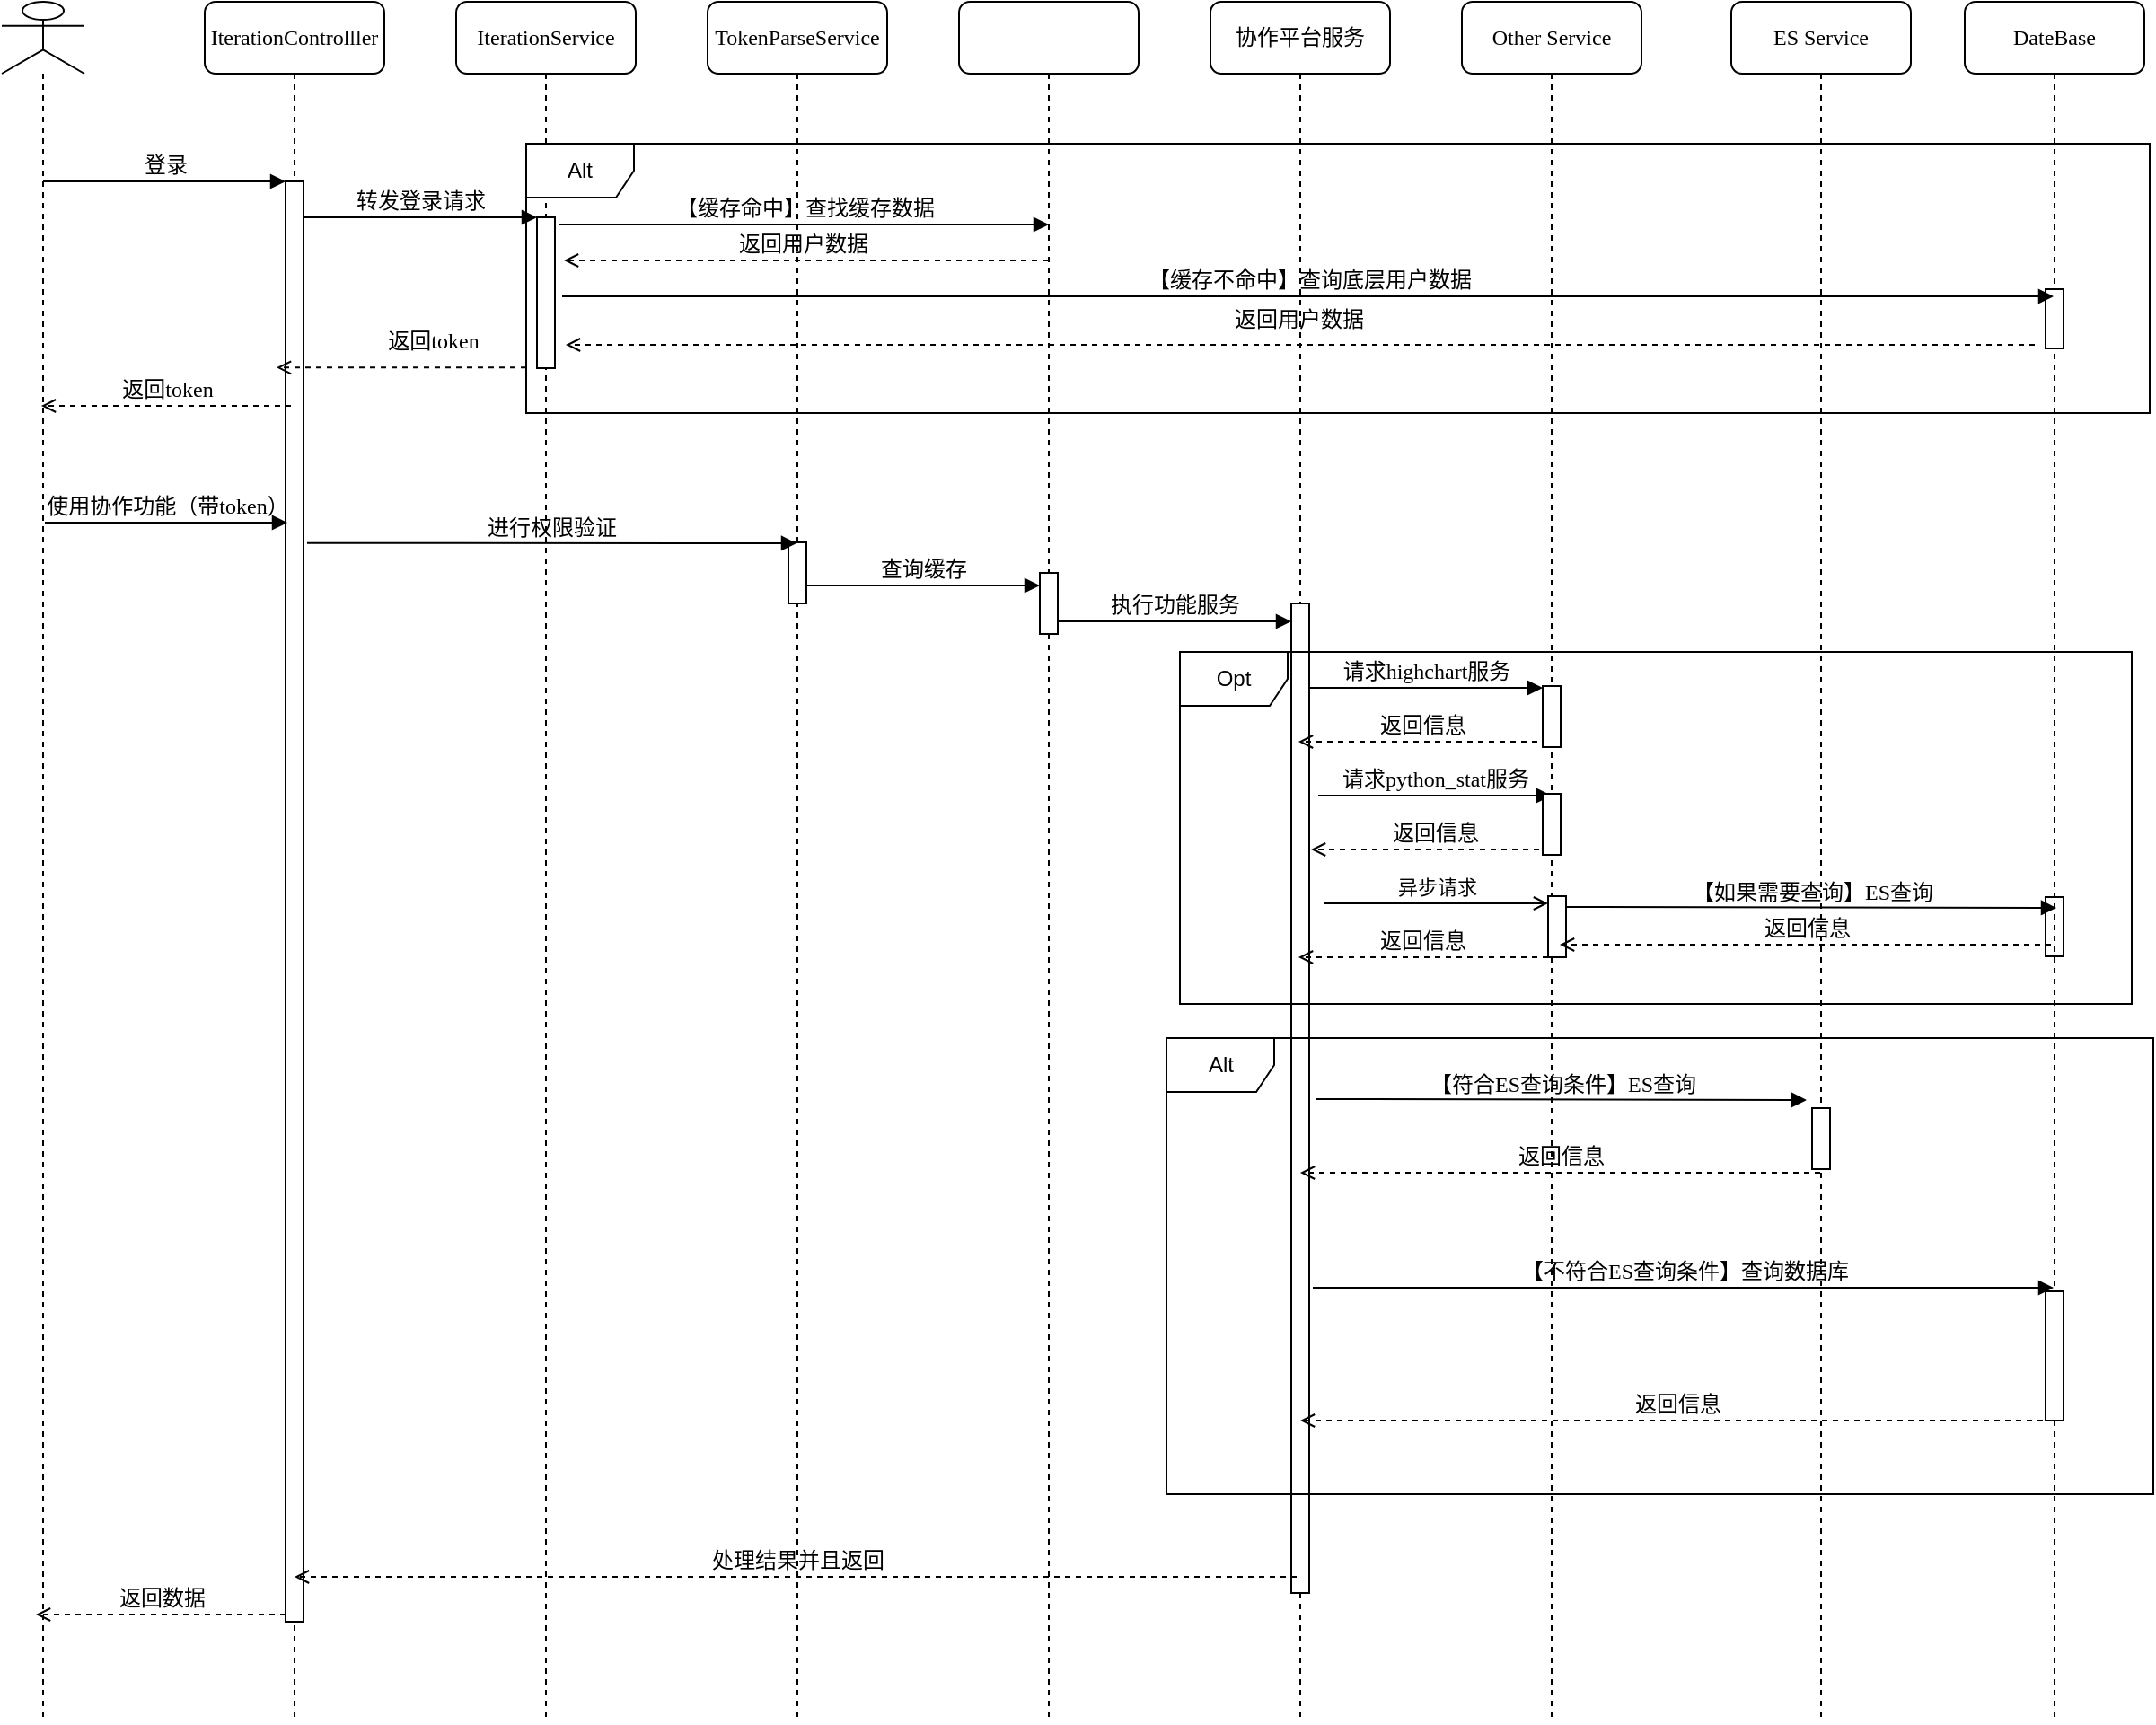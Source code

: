 <mxfile version="26.0.16">
  <diagram name="第 1 页" id="94seTLkmNgd-jRqaN3t1">
    <mxGraphModel dx="2009" dy="1269" grid="0" gridSize="10" guides="1" tooltips="1" connect="1" arrows="1" fold="1" page="0" pageScale="1" pageWidth="827" pageHeight="1169" math="0" shadow="0">
      <root>
        <mxCell id="0" />
        <mxCell id="1" parent="0" />
        <mxCell id="jRx22ifhWcReBO-ltdZH-1" value="" style="html=1;points=[];perimeter=orthogonalPerimeter;rounded=0;shadow=0;comic=0;labelBackgroundColor=none;strokeWidth=1;fontFamily=Verdana;fontSize=12;align=center;" vertex="1" parent="1">
          <mxGeometry x="1285" y="578.5" width="10" height="33" as="geometry" />
        </mxCell>
        <mxCell id="jRx22ifhWcReBO-ltdZH-2" value="IterationControlller" style="shape=umlLifeline;perimeter=lifelinePerimeter;whiteSpace=wrap;html=1;container=1;collapsible=0;recursiveResize=0;outlineConnect=0;rounded=1;shadow=0;comic=0;labelBackgroundColor=none;strokeWidth=1;fontFamily=Verdana;fontSize=12;align=center;" vertex="1" parent="1">
          <mxGeometry x="260" y="80" width="100" height="958" as="geometry" />
        </mxCell>
        <mxCell id="jRx22ifhWcReBO-ltdZH-3" value="" style="html=1;points=[];perimeter=orthogonalPerimeter;rounded=0;shadow=0;comic=0;labelBackgroundColor=none;strokeWidth=1;fontFamily=Verdana;fontSize=12;align=center;" vertex="1" parent="jRx22ifhWcReBO-ltdZH-2">
          <mxGeometry x="45" y="100" width="10" height="802" as="geometry" />
        </mxCell>
        <mxCell id="jRx22ifhWcReBO-ltdZH-4" value="返回token" style="html=1;verticalAlign=bottom;endArrow=open;dashed=1;endSize=6;labelBackgroundColor=none;fontFamily=Verdana;fontSize=12;edgeStyle=elbowEdgeStyle;elbow=vertical;jumpSize=6;" edge="1" parent="jRx22ifhWcReBO-ltdZH-2">
          <mxGeometry x="-0.002" relative="1" as="geometry">
            <mxPoint x="-91" y="225" as="targetPoint" />
            <Array as="points">
              <mxPoint x="-11" y="225" />
              <mxPoint x="19" y="225" />
            </Array>
            <mxPoint x="48" y="225" as="sourcePoint" />
            <mxPoint as="offset" />
          </mxGeometry>
        </mxCell>
        <mxCell id="jRx22ifhWcReBO-ltdZH-5" value="返回数据" style="html=1;verticalAlign=bottom;endArrow=open;dashed=1;endSize=6;labelBackgroundColor=none;fontFamily=Verdana;fontSize=12;edgeStyle=elbowEdgeStyle;elbow=vertical;jumpSize=6;" edge="1" parent="jRx22ifhWcReBO-ltdZH-2">
          <mxGeometry x="-0.002" relative="1" as="geometry">
            <mxPoint x="-94" y="898" as="targetPoint" />
            <Array as="points">
              <mxPoint x="-14" y="898" />
              <mxPoint x="16" y="898" />
            </Array>
            <mxPoint x="45" y="898" as="sourcePoint" />
            <mxPoint as="offset" />
          </mxGeometry>
        </mxCell>
        <mxCell id="jRx22ifhWcReBO-ltdZH-6" value="IterationService" style="shape=umlLifeline;perimeter=lifelinePerimeter;whiteSpace=wrap;html=1;container=1;collapsible=0;recursiveResize=0;outlineConnect=0;rounded=1;shadow=0;comic=0;labelBackgroundColor=none;strokeWidth=1;fontFamily=Verdana;fontSize=12;align=center;" vertex="1" parent="1">
          <mxGeometry x="400" y="80" width="100" height="958" as="geometry" />
        </mxCell>
        <mxCell id="jRx22ifhWcReBO-ltdZH-7" value="" style="html=1;points=[];perimeter=orthogonalPerimeter;rounded=0;shadow=0;comic=0;labelBackgroundColor=none;strokeWidth=1;fontFamily=Verdana;fontSize=12;align=center;" vertex="1" parent="jRx22ifhWcReBO-ltdZH-6">
          <mxGeometry x="45" y="120" width="10" height="84" as="geometry" />
        </mxCell>
        <mxCell id="jRx22ifhWcReBO-ltdZH-8" value="返回token" style="html=1;verticalAlign=bottom;endArrow=open;dashed=1;endSize=6;labelBackgroundColor=none;fontFamily=Verdana;fontSize=12;edgeStyle=elbowEdgeStyle;elbow=vertical;jumpSize=6;" edge="1" parent="jRx22ifhWcReBO-ltdZH-6">
          <mxGeometry x="-0.252" y="-6" relative="1" as="geometry">
            <mxPoint x="-100" y="203.67" as="targetPoint" />
            <Array as="points">
              <mxPoint x="-20" y="203.67" />
              <mxPoint x="10" y="203.67" />
            </Array>
            <mxPoint x="39" y="203.67" as="sourcePoint" />
            <mxPoint as="offset" />
          </mxGeometry>
        </mxCell>
        <mxCell id="jRx22ifhWcReBO-ltdZH-9" value="TokenParseService" style="shape=umlLifeline;perimeter=lifelinePerimeter;whiteSpace=wrap;html=1;container=1;collapsible=0;recursiveResize=0;outlineConnect=0;rounded=1;shadow=0;comic=0;labelBackgroundColor=none;strokeWidth=1;fontFamily=Verdana;fontSize=12;align=center;" vertex="1" parent="1">
          <mxGeometry x="540" y="80" width="100" height="958" as="geometry" />
        </mxCell>
        <mxCell id="jRx22ifhWcReBO-ltdZH-10" value="" style="html=1;points=[];perimeter=orthogonalPerimeter;rounded=0;shadow=0;comic=0;labelBackgroundColor=none;strokeWidth=1;fontFamily=Verdana;fontSize=12;align=center;" vertex="1" parent="jRx22ifhWcReBO-ltdZH-9">
          <mxGeometry x="45" y="301" width="10" height="34" as="geometry" />
        </mxCell>
        <mxCell id="jRx22ifhWcReBO-ltdZH-11" value="" style="shape=umlLifeline;perimeter=lifelinePerimeter;whiteSpace=wrap;html=1;container=1;collapsible=0;recursiveResize=0;outlineConnect=0;rounded=1;shadow=0;comic=0;labelBackgroundColor=none;strokeWidth=1;fontFamily=Verdana;fontSize=12;align=center;" vertex="1" parent="1">
          <mxGeometry x="680" y="80" width="100" height="958" as="geometry" />
        </mxCell>
        <mxCell id="jRx22ifhWcReBO-ltdZH-12" value="查询缓存" style="html=1;verticalAlign=bottom;endArrow=block;entryX=0;entryY=0;labelBackgroundColor=none;fontFamily=Verdana;fontSize=12;edgeStyle=elbowEdgeStyle;elbow=horizontal;" edge="1" parent="jRx22ifhWcReBO-ltdZH-11">
          <mxGeometry relative="1" as="geometry">
            <mxPoint x="-85" y="325" as="sourcePoint" />
            <mxPoint x="45" y="325" as="targetPoint" />
          </mxGeometry>
        </mxCell>
        <mxCell id="jRx22ifhWcReBO-ltdZH-13" value="" style="html=1;points=[];perimeter=orthogonalPerimeter;rounded=0;shadow=0;comic=0;labelBackgroundColor=none;strokeWidth=1;fontFamily=Verdana;fontSize=12;align=center;" vertex="1" parent="jRx22ifhWcReBO-ltdZH-11">
          <mxGeometry x="45" y="318" width="10" height="34" as="geometry" />
        </mxCell>
        <mxCell id="jRx22ifhWcReBO-ltdZH-14" value="协作平台服务" style="shape=umlLifeline;perimeter=lifelinePerimeter;whiteSpace=wrap;html=1;container=1;collapsible=0;recursiveResize=0;outlineConnect=0;rounded=1;shadow=0;comic=0;labelBackgroundColor=none;strokeWidth=1;fontFamily=Verdana;fontSize=12;align=center;" vertex="1" parent="1">
          <mxGeometry x="820" y="80" width="100" height="958" as="geometry" />
        </mxCell>
        <mxCell id="jRx22ifhWcReBO-ltdZH-15" value="" style="html=1;points=[];perimeter=orthogonalPerimeter;rounded=0;shadow=0;comic=0;labelBackgroundColor=none;strokeWidth=1;fontFamily=Verdana;fontSize=12;align=center;" vertex="1" parent="jRx22ifhWcReBO-ltdZH-14">
          <mxGeometry x="45" y="335" width="10" height="551" as="geometry" />
        </mxCell>
        <mxCell id="jRx22ifhWcReBO-ltdZH-16" value="执行功能服务" style="html=1;verticalAlign=bottom;endArrow=block;entryX=0;entryY=0;labelBackgroundColor=none;fontFamily=Verdana;fontSize=12;edgeStyle=elbowEdgeStyle;elbow=horizontal;" edge="1" parent="jRx22ifhWcReBO-ltdZH-14">
          <mxGeometry relative="1" as="geometry">
            <mxPoint x="-85" y="345" as="sourcePoint" />
            <mxPoint x="45" y="345" as="targetPoint" />
          </mxGeometry>
        </mxCell>
        <mxCell id="jRx22ifhWcReBO-ltdZH-17" value="请求python_stat服务" style="html=1;verticalAlign=bottom;endArrow=block;entryX=0;entryY=0;labelBackgroundColor=none;fontFamily=Verdana;fontSize=12;edgeStyle=elbowEdgeStyle;elbow=horizontal;" edge="1" parent="jRx22ifhWcReBO-ltdZH-14">
          <mxGeometry relative="1" as="geometry">
            <mxPoint x="60" y="442" as="sourcePoint" />
            <mxPoint x="190" y="442" as="targetPoint" />
            <mxPoint as="offset" />
            <Array as="points">
              <mxPoint x="133" y="465" />
            </Array>
          </mxGeometry>
        </mxCell>
        <mxCell id="jRx22ifhWcReBO-ltdZH-18" value="返回信息&lt;span style=&quot;color: rgba(0, 0, 0, 0); font-family: monospace; font-size: 0px; text-align: start;&quot;&gt;%3CmxGraphModel%3E%3Croot%3E%3CmxCell%20id%3D%220%22%2F%3E%3CmxCell%20id%3D%221%22%20parent%3D%220%22%2F%3E%3CmxCell%20id%3D%222%22%20value%3D%22%E8%BD%AC%E5%8F%91%E8%AF%B7%E6%B1%82%22%20style%3D%22html%3D1%3BverticalAlign%3Dbottom%3BendArrow%3Dopen%3Bdashed%3D1%3BendSize%3D6%3BlabelBackgroundColor%3Dnone%3BfontFamily%3DVerdana%3BfontSize%3D12%3BedgeStyle%3DelbowEdgeStyle%3Belbow%3Dvertical%3BjumpSize%3D6%3B%22%20edge%3D%221%22%20parent%3D%221%22%3E%3CmxGeometry%20x%3D%22-0.002%22%20relative%3D%221%22%20as%3D%22geometry%22%3E%3CmxPoint%20x%3D%22169%22%20y%3D%22305%22%20as%3D%22targetPoint%22%2F%3E%3CArray%20as%3D%22points%22%3E%3CmxPoint%20x%3D%22249%22%20y%3D%22305%22%2F%3E%3CmxPoint%20x%3D%22279%22%20y%3D%22305%22%2F%3E%3C%2FArray%3E%3CmxPoint%20x%3D%22308%22%20y%3D%22305%22%20as%3D%22sourcePoint%22%2F%3E%3CmxPoint%20as%3D%22offset%22%2F%3E%3C%2FmxGeometry%3E%3C%2FmxCell%3E%3C%2Froot%3E%3C%2FmxGraphModel%3E&lt;/span&gt;" style="html=1;verticalAlign=bottom;endArrow=open;dashed=1;endSize=6;labelBackgroundColor=none;fontFamily=Verdana;fontSize=12;edgeStyle=elbowEdgeStyle;elbow=horizontal;jumpSize=6;" edge="1" parent="jRx22ifhWcReBO-ltdZH-14">
          <mxGeometry x="0.007" relative="1" as="geometry">
            <mxPoint x="49" y="412" as="targetPoint" />
            <Array as="points">
              <mxPoint x="129" y="426" />
              <mxPoint x="159" y="426" />
            </Array>
            <mxPoint x="188" y="412" as="sourcePoint" />
            <mxPoint as="offset" />
          </mxGeometry>
        </mxCell>
        <mxCell id="jRx22ifhWcReBO-ltdZH-19" value="返回信息&lt;span style=&quot;color: rgba(0, 0, 0, 0); font-family: monospace; font-size: 0px; text-align: start;&quot;&gt;%3CmxGraphModel%3E%3Croot%3E%3CmxCell%20id%3D%220%22%2F%3E%3CmxCell%20id%3D%221%22%20parent%3D%220%22%2F%3E%3CmxCell%20id%3D%222%22%20value%3D%22%E8%BD%AC%E5%8F%91%E8%AF%B7%E6%B1%82%22%20style%3D%22html%3D1%3BverticalAlign%3Dbottom%3BendArrow%3Dopen%3Bdashed%3D1%3BendSize%3D6%3BlabelBackgroundColor%3Dnone%3BfontFamily%3DVerdana%3BfontSize%3D12%3BedgeStyle%3DelbowEdgeStyle%3Belbow%3Dvertical%3BjumpSize%3D6%3B%22%20edge%3D%221%22%20parent%3D%221%22%3E%3CmxGeometry%20x%3D%22-0.002%22%20relative%3D%221%22%20as%3D%22geometry%22%3E%3CmxPoint%20x%3D%22169%22%20y%3D%22305%22%20as%3D%22targetPoint%22%2F%3E%3CArray%20as%3D%22points%22%3E%3CmxPoint%20x%3D%22249%22%20y%3D%22305%22%2F%3E%3CmxPoint%20x%3D%22279%22%20y%3D%22305%22%2F%3E%3C%2FArray%3E%3CmxPoint%20x%3D%22308%22%20y%3D%22305%22%20as%3D%22sourcePoint%22%2F%3E%3CmxPoint%20as%3D%22offset%22%2F%3E%3C%2FmxGeometry%3E%3C%2FmxCell%3E%3C%2Froot%3E%3C%2FmxGraphModel%3E&lt;/span&gt;" style="html=1;verticalAlign=bottom;endArrow=open;dashed=1;endSize=6;labelBackgroundColor=none;fontFamily=Verdana;fontSize=12;edgeStyle=elbowEdgeStyle;elbow=horizontal;jumpSize=6;" edge="1" parent="jRx22ifhWcReBO-ltdZH-14">
          <mxGeometry x="0.007" relative="1" as="geometry">
            <mxPoint x="56" y="472" as="targetPoint" />
            <Array as="points">
              <mxPoint x="136" y="509" />
              <mxPoint x="166" y="509" />
            </Array>
            <mxPoint x="195" y="472" as="sourcePoint" />
            <mxPoint as="offset" />
          </mxGeometry>
        </mxCell>
        <mxCell id="jRx22ifhWcReBO-ltdZH-20" value="异步请求" style="html=1;verticalAlign=bottom;labelBackgroundColor=none;endArrow=open;endFill=0;rounded=0;" edge="1" parent="jRx22ifhWcReBO-ltdZH-14">
          <mxGeometry width="160" relative="1" as="geometry">
            <mxPoint x="63" y="502" as="sourcePoint" />
            <mxPoint x="188" y="502" as="targetPoint" />
            <mxPoint as="offset" />
          </mxGeometry>
        </mxCell>
        <mxCell id="jRx22ifhWcReBO-ltdZH-21" value="返回信息&lt;span style=&quot;color: rgba(0, 0, 0, 0); font-family: monospace; font-size: 0px; text-align: start;&quot;&gt;%3CmxGraphModel%3E%3Croot%3E%3CmxCell%20id%3D%220%22%2F%3E%3CmxCell%20id%3D%221%22%20parent%3D%220%22%2F%3E%3CmxCell%20id%3D%222%22%20value%3D%22%E8%BD%AC%E5%8F%91%E8%AF%B7%E6%B1%82%22%20style%3D%22html%3D1%3BverticalAlign%3Dbottom%3BendArrow%3Dopen%3Bdashed%3D1%3BendSize%3D6%3BlabelBackgroundColor%3Dnone%3BfontFamily%3DVerdana%3BfontSize%3D12%3BedgeStyle%3DelbowEdgeStyle%3Belbow%3Dvertical%3BjumpSize%3D6%3B%22%20edge%3D%221%22%20parent%3D%221%22%3E%3CmxGeometry%20x%3D%22-0.002%22%20relative%3D%221%22%20as%3D%22geometry%22%3E%3CmxPoint%20x%3D%22169%22%20y%3D%22305%22%20as%3D%22targetPoint%22%2F%3E%3CArray%20as%3D%22points%22%3E%3CmxPoint%20x%3D%22249%22%20y%3D%22305%22%2F%3E%3CmxPoint%20x%3D%22279%22%20y%3D%22305%22%2F%3E%3C%2FArray%3E%3CmxPoint%20x%3D%22308%22%20y%3D%22305%22%20as%3D%22sourcePoint%22%2F%3E%3CmxPoint%20as%3D%22offset%22%2F%3E%3C%2FmxGeometry%3E%3C%2FmxCell%3E%3C%2Froot%3E%3C%2FmxGraphModel%3E&lt;/span&gt;" style="html=1;verticalAlign=bottom;endArrow=open;dashed=1;endSize=6;labelBackgroundColor=none;fontFamily=Verdana;fontSize=12;edgeStyle=elbowEdgeStyle;elbow=horizontal;jumpSize=6;" edge="1" parent="jRx22ifhWcReBO-ltdZH-14">
          <mxGeometry x="0.007" relative="1" as="geometry">
            <mxPoint x="49" y="532" as="targetPoint" />
            <Array as="points">
              <mxPoint x="129" y="582" />
              <mxPoint x="159" y="582" />
            </Array>
            <mxPoint x="188" y="532" as="sourcePoint" />
            <mxPoint as="offset" />
          </mxGeometry>
        </mxCell>
        <mxCell id="jRx22ifhWcReBO-ltdZH-22" value="Other Service" style="shape=umlLifeline;perimeter=lifelinePerimeter;whiteSpace=wrap;html=1;container=1;collapsible=0;recursiveResize=0;outlineConnect=0;rounded=1;shadow=0;comic=0;labelBackgroundColor=none;strokeWidth=1;fontFamily=Verdana;fontSize=12;align=center;" vertex="1" parent="1">
          <mxGeometry x="960" y="80" width="100" height="958" as="geometry" />
        </mxCell>
        <mxCell id="jRx22ifhWcReBO-ltdZH-23" value="请求highchart服务" style="html=1;verticalAlign=bottom;endArrow=block;entryX=0;entryY=0;labelBackgroundColor=none;fontFamily=Verdana;fontSize=12;edgeStyle=elbowEdgeStyle;elbow=horizontal;" edge="1" parent="jRx22ifhWcReBO-ltdZH-22">
          <mxGeometry relative="1" as="geometry">
            <mxPoint x="-85" y="382" as="sourcePoint" />
            <mxPoint x="45" y="382" as="targetPoint" />
            <mxPoint as="offset" />
          </mxGeometry>
        </mxCell>
        <mxCell id="jRx22ifhWcReBO-ltdZH-24" value="登录" style="html=1;verticalAlign=bottom;endArrow=block;entryX=0;entryY=0;labelBackgroundColor=none;fontFamily=Verdana;fontSize=12;edgeStyle=elbowEdgeStyle;elbow=vertical;" edge="1" parent="1" source="jRx22ifhWcReBO-ltdZH-27" target="jRx22ifhWcReBO-ltdZH-3">
          <mxGeometry relative="1" as="geometry">
            <mxPoint x="150" y="180" as="sourcePoint" />
          </mxGeometry>
        </mxCell>
        <mxCell id="jRx22ifhWcReBO-ltdZH-25" value="转发登录请求" style="html=1;verticalAlign=bottom;endArrow=block;entryX=0;entryY=0;labelBackgroundColor=none;fontFamily=Verdana;fontSize=12;edgeStyle=elbowEdgeStyle;elbow=vertical;" edge="1" parent="1" source="jRx22ifhWcReBO-ltdZH-3" target="jRx22ifhWcReBO-ltdZH-7">
          <mxGeometry relative="1" as="geometry">
            <mxPoint x="370" y="200" as="sourcePoint" />
          </mxGeometry>
        </mxCell>
        <mxCell id="jRx22ifhWcReBO-ltdZH-26" value="ES Service" style="shape=umlLifeline;perimeter=lifelinePerimeter;whiteSpace=wrap;html=1;container=1;collapsible=0;recursiveResize=0;outlineConnect=0;rounded=1;shadow=0;comic=0;labelBackgroundColor=none;strokeWidth=1;fontFamily=Verdana;fontSize=12;align=center;" vertex="1" parent="1">
          <mxGeometry x="1110" y="80" width="100" height="958" as="geometry" />
        </mxCell>
        <mxCell id="jRx22ifhWcReBO-ltdZH-27" value="" style="shape=umlLifeline;perimeter=lifelinePerimeter;whiteSpace=wrap;html=1;container=1;dropTarget=0;collapsible=0;recursiveResize=0;outlineConnect=0;portConstraint=eastwest;newEdgeStyle={&quot;curved&quot;:0,&quot;rounded&quot;:0};participant=umlActor;" vertex="1" parent="1">
          <mxGeometry x="147" y="80" width="46" height="958" as="geometry" />
        </mxCell>
        <mxCell id="jRx22ifhWcReBO-ltdZH-28" value="使用协作功能（带token）" style="html=1;verticalAlign=bottom;endArrow=block;entryX=0;entryY=0;labelBackgroundColor=none;fontFamily=Verdana;fontSize=12;edgeStyle=elbowEdgeStyle;elbow=vertical;" edge="1" parent="1">
          <mxGeometry relative="1" as="geometry">
            <mxPoint x="171" y="370.0" as="sourcePoint" />
            <mxPoint x="306" y="370.0" as="targetPoint" />
          </mxGeometry>
        </mxCell>
        <mxCell id="jRx22ifhWcReBO-ltdZH-29" value="进行权限验证" style="html=1;verticalAlign=bottom;endArrow=block;labelBackgroundColor=none;fontFamily=Verdana;fontSize=12;edgeStyle=elbowEdgeStyle;elbow=vertical;" edge="1" parent="1" target="jRx22ifhWcReBO-ltdZH-9">
          <mxGeometry relative="1" as="geometry">
            <mxPoint x="317" y="381.33" as="sourcePoint" />
            <mxPoint x="447" y="381.33" as="targetPoint" />
          </mxGeometry>
        </mxCell>
        <mxCell id="jRx22ifhWcReBO-ltdZH-30" value="DateBase" style="shape=umlLifeline;perimeter=lifelinePerimeter;whiteSpace=wrap;html=1;container=1;collapsible=0;recursiveResize=0;outlineConnect=0;rounded=1;shadow=0;comic=0;labelBackgroundColor=none;strokeWidth=1;fontFamily=Verdana;fontSize=12;align=center;" vertex="1" parent="1">
          <mxGeometry x="1240" y="80" width="100" height="958" as="geometry" />
        </mxCell>
        <mxCell id="jRx22ifhWcReBO-ltdZH-31" value="" style="html=1;points=[];perimeter=orthogonalPerimeter;rounded=0;shadow=0;comic=0;labelBackgroundColor=none;strokeWidth=1;fontFamily=Verdana;fontSize=12;align=center;" vertex="1" parent="jRx22ifhWcReBO-ltdZH-30">
          <mxGeometry x="45" y="718" width="10" height="72" as="geometry" />
        </mxCell>
        <mxCell id="jRx22ifhWcReBO-ltdZH-32" value="" style="html=1;points=[];perimeter=orthogonalPerimeter;rounded=0;shadow=0;comic=0;labelBackgroundColor=none;strokeWidth=1;fontFamily=Verdana;fontSize=12;align=center;" vertex="1" parent="jRx22ifhWcReBO-ltdZH-30">
          <mxGeometry x="45" y="160" width="10" height="33" as="geometry" />
        </mxCell>
        <mxCell id="jRx22ifhWcReBO-ltdZH-33" value="Opt" style="shape=umlFrame;whiteSpace=wrap;html=1;pointerEvents=0;" vertex="1" parent="1">
          <mxGeometry x="803" y="442" width="530" height="196" as="geometry" />
        </mxCell>
        <mxCell id="jRx22ifhWcReBO-ltdZH-34" value="【符合ES查询条件】ES查询" style="html=1;verticalAlign=bottom;endArrow=block;labelBackgroundColor=none;fontFamily=Verdana;fontSize=12;edgeStyle=elbowEdgeStyle;elbow=vertical;" edge="1" parent="1">
          <mxGeometry relative="1" as="geometry">
            <mxPoint x="879" y="691" as="sourcePoint" />
            <mxPoint x="1152" y="691.67" as="targetPoint" />
          </mxGeometry>
        </mxCell>
        <mxCell id="jRx22ifhWcReBO-ltdZH-35" value="【不符合ES查询条件】查询数据库" style="html=1;verticalAlign=bottom;endArrow=block;labelBackgroundColor=none;fontFamily=Verdana;fontSize=12;edgeStyle=elbowEdgeStyle;elbow=vertical;" edge="1" parent="1" target="jRx22ifhWcReBO-ltdZH-30">
          <mxGeometry relative="1" as="geometry">
            <mxPoint x="877" y="796" as="sourcePoint" />
            <mxPoint x="1216" y="791" as="targetPoint" />
          </mxGeometry>
        </mxCell>
        <mxCell id="jRx22ifhWcReBO-ltdZH-36" value="返回信息" style="html=1;verticalAlign=bottom;endArrow=open;dashed=1;endSize=6;labelBackgroundColor=none;fontFamily=Verdana;fontSize=12;edgeStyle=elbowEdgeStyle;elbow=vertical;jumpSize=6;" edge="1" parent="1" source="jRx22ifhWcReBO-ltdZH-26" target="jRx22ifhWcReBO-ltdZH-14">
          <mxGeometry x="-0.002" relative="1" as="geometry">
            <mxPoint x="902" y="732" as="targetPoint" />
            <Array as="points">
              <mxPoint x="982" y="732" />
              <mxPoint x="1012" y="732" />
            </Array>
            <mxPoint x="1041" y="732" as="sourcePoint" />
            <mxPoint as="offset" />
          </mxGeometry>
        </mxCell>
        <mxCell id="jRx22ifhWcReBO-ltdZH-37" value="返回信息" style="html=1;verticalAlign=bottom;endArrow=open;dashed=1;endSize=6;labelBackgroundColor=none;fontFamily=Verdana;fontSize=12;edgeStyle=elbowEdgeStyle;elbow=vertical;jumpSize=6;" edge="1" parent="1" source="jRx22ifhWcReBO-ltdZH-30" target="jRx22ifhWcReBO-ltdZH-14">
          <mxGeometry x="-0.002" relative="1" as="geometry">
            <mxPoint x="992" y="870" as="targetPoint" />
            <Array as="points">
              <mxPoint x="1105" y="870" />
              <mxPoint x="1135" y="870" />
            </Array>
            <mxPoint x="1283" y="870" as="sourcePoint" />
            <mxPoint as="offset" />
          </mxGeometry>
        </mxCell>
        <mxCell id="jRx22ifhWcReBO-ltdZH-38" value="Alt" style="shape=umlFrame;whiteSpace=wrap;html=1;pointerEvents=0;" vertex="1" parent="1">
          <mxGeometry x="795.5" y="657" width="549.5" height="254" as="geometry" />
        </mxCell>
        <mxCell id="jRx22ifhWcReBO-ltdZH-39" value="处理结果并且返回" style="html=1;verticalAlign=bottom;endArrow=open;dashed=1;endSize=6;labelBackgroundColor=none;fontFamily=Verdana;fontSize=12;edgeStyle=elbowEdgeStyle;elbow=vertical;jumpSize=6;" edge="1" parent="1" target="jRx22ifhWcReBO-ltdZH-2">
          <mxGeometry x="-0.002" relative="1" as="geometry">
            <mxPoint x="447" y="957" as="targetPoint" />
            <Array as="points">
              <mxPoint x="683" y="957" />
              <mxPoint x="713" y="957" />
            </Array>
            <mxPoint x="868" y="957" as="sourcePoint" />
            <mxPoint as="offset" />
          </mxGeometry>
        </mxCell>
        <mxCell id="jRx22ifhWcReBO-ltdZH-40" value="" style="html=1;points=[];perimeter=orthogonalPerimeter;rounded=0;shadow=0;comic=0;labelBackgroundColor=none;strokeWidth=1;fontFamily=Verdana;fontSize=12;align=center;" vertex="1" parent="1">
          <mxGeometry x="1005" y="461" width="10" height="34" as="geometry" />
        </mxCell>
        <mxCell id="jRx22ifhWcReBO-ltdZH-41" value="" style="html=1;points=[];perimeter=orthogonalPerimeter;rounded=0;shadow=0;comic=0;labelBackgroundColor=none;strokeWidth=1;fontFamily=Verdana;fontSize=12;align=center;" vertex="1" parent="1">
          <mxGeometry x="1005" y="521" width="10" height="34" as="geometry" />
        </mxCell>
        <mxCell id="jRx22ifhWcReBO-ltdZH-42" value="" style="html=1;points=[];perimeter=orthogonalPerimeter;rounded=0;shadow=0;comic=0;labelBackgroundColor=none;strokeWidth=1;fontFamily=Verdana;fontSize=12;align=center;" vertex="1" parent="1">
          <mxGeometry x="1008" y="578" width="10" height="34" as="geometry" />
        </mxCell>
        <mxCell id="jRx22ifhWcReBO-ltdZH-43" value="" style="html=1;points=[];perimeter=orthogonalPerimeter;rounded=0;shadow=0;comic=0;labelBackgroundColor=none;strokeWidth=1;fontFamily=Verdana;fontSize=12;align=center;" vertex="1" parent="1">
          <mxGeometry x="1155" y="696" width="10" height="34" as="geometry" />
        </mxCell>
        <mxCell id="jRx22ifhWcReBO-ltdZH-44" value="【缓存命中】查找缓存数据" style="html=1;verticalAlign=bottom;endArrow=block;labelBackgroundColor=none;fontFamily=Verdana;fontSize=12;edgeStyle=elbowEdgeStyle;elbow=horizontal;" edge="1" parent="1">
          <mxGeometry relative="1" as="geometry">
            <mxPoint x="457" y="204" as="sourcePoint" />
            <mxPoint x="730" y="204" as="targetPoint" />
          </mxGeometry>
        </mxCell>
        <mxCell id="jRx22ifhWcReBO-ltdZH-45" value="【缓存不命中】查询底层用户数据" style="html=1;verticalAlign=bottom;endArrow=block;labelBackgroundColor=none;fontFamily=Verdana;fontSize=12;edgeStyle=elbowEdgeStyle;elbow=vertical;" edge="1" parent="1" target="jRx22ifhWcReBO-ltdZH-30">
          <mxGeometry relative="1" as="geometry">
            <mxPoint x="459" y="244" as="sourcePoint" />
            <mxPoint x="732" y="232" as="targetPoint" />
          </mxGeometry>
        </mxCell>
        <mxCell id="jRx22ifhWcReBO-ltdZH-46" value="返回用户数据" style="html=1;verticalAlign=bottom;endArrow=open;dashed=1;endSize=6;labelBackgroundColor=none;fontFamily=Verdana;fontSize=12;edgeStyle=elbowEdgeStyle;elbow=vertical;jumpSize=6;" edge="1" parent="1">
          <mxGeometry x="0.003" y="-5" relative="1" as="geometry">
            <mxPoint x="461" y="271" as="targetPoint" />
            <Array as="points">
              <mxPoint x="658" y="271" />
              <mxPoint x="688" y="271" />
            </Array>
            <mxPoint x="1279" y="271" as="sourcePoint" />
            <mxPoint as="offset" />
          </mxGeometry>
        </mxCell>
        <mxCell id="jRx22ifhWcReBO-ltdZH-47" value="返回用户数据" style="html=1;verticalAlign=bottom;endArrow=open;dashed=1;endSize=6;labelBackgroundColor=none;fontFamily=Verdana;fontSize=12;edgeStyle=elbowEdgeStyle;elbow=vertical;jumpSize=6;" edge="1" parent="1" source="jRx22ifhWcReBO-ltdZH-11">
          <mxGeometry x="0.013" relative="1" as="geometry">
            <mxPoint x="460" y="224" as="targetPoint" />
            <Array as="points">
              <mxPoint x="540" y="224" />
              <mxPoint x="570" y="224" />
            </Array>
            <mxPoint x="599" y="224" as="sourcePoint" />
            <mxPoint as="offset" />
          </mxGeometry>
        </mxCell>
        <mxCell id="jRx22ifhWcReBO-ltdZH-48" value="Alt" style="shape=umlFrame;whiteSpace=wrap;html=1;pointerEvents=0;" vertex="1" parent="1">
          <mxGeometry x="439" y="159" width="904" height="150" as="geometry" />
        </mxCell>
        <mxCell id="jRx22ifhWcReBO-ltdZH-49" value="【如果需要查询】ES查询" style="html=1;verticalAlign=bottom;endArrow=block;labelBackgroundColor=none;fontFamily=Verdana;fontSize=12;edgeStyle=elbowEdgeStyle;elbow=vertical;" edge="1" parent="1">
          <mxGeometry relative="1" as="geometry">
            <mxPoint x="1018" y="584" as="sourcePoint" />
            <mxPoint x="1291" y="584.67" as="targetPoint" />
          </mxGeometry>
        </mxCell>
        <mxCell id="jRx22ifhWcReBO-ltdZH-50" value="返回信息" style="html=1;verticalAlign=bottom;endArrow=open;dashed=1;endSize=6;labelBackgroundColor=none;fontFamily=Verdana;fontSize=12;edgeStyle=elbowEdgeStyle;elbow=vertical;jumpSize=6;" edge="1" parent="1">
          <mxGeometry x="-0.002" relative="1" as="geometry">
            <mxPoint x="1014.5" y="605" as="targetPoint" />
            <Array as="points">
              <mxPoint x="1127.5" y="605" />
              <mxPoint x="1157.5" y="605" />
            </Array>
            <mxPoint x="1288" y="605" as="sourcePoint" />
            <mxPoint as="offset" />
          </mxGeometry>
        </mxCell>
      </root>
    </mxGraphModel>
  </diagram>
</mxfile>
